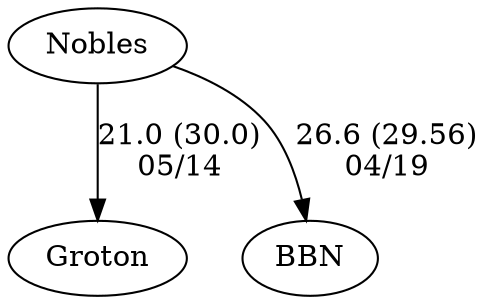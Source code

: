 digraph girls5foursNobles {Groton [URL="girls5foursGroton.html"];Nobles [URL="girls5foursNobles.html"];BBN [URL="girls5foursBBN.html"];Nobles -> BBN[label="26.6 (29.56)
04/19", weight="74", tooltip="NEIRA Boys & Girls Fours,BB&N, Nobles and Groton			
Distance: 1350 Conditions: Moderate crosswind at the start growing stronger throughout the course. Comments: 5th and 6th boats often started 1-2 lengths ahead of the line. The 7th and 8th boats raced on the JV course between Northeastern and Eliot Bridge. Boys 7th/8th boats combined into an 8. Thank to Nobles and Groton for making the trip! 
Boys 7th/8th - Nobles 2:49, BB&N 3:05
Girls 8th - BB&N 3:11, Nobles 3:17
Girls 7th - 3:24.32, BB&N 3:32.06
None", URL="https://www.row2k.com/results/resultspage.cfm?UID=74320C9FA98FF40EF58ED5364AA5D062&cat=5", random="random"]; 
Nobles -> Groton[label="21.0 (30.0)
05/14", weight="79", tooltip="NEIRA Boys & Girls Fours,Nobles vs Groton JV racing			
Distance: 1050m Conditions: Beautiful sunny afternoon with mild cross wind and reasonable current against direction of racing. Comments: Thank you to both teams and coaches for making the last minute switch of venue work. Really glad we were able to make the racing happen.
None", URL="https://www.row2k.com/results/resultspage.cfm?UID=6A41180662579C4E7DA88D8CE599F756&cat=5", random="random"]}
